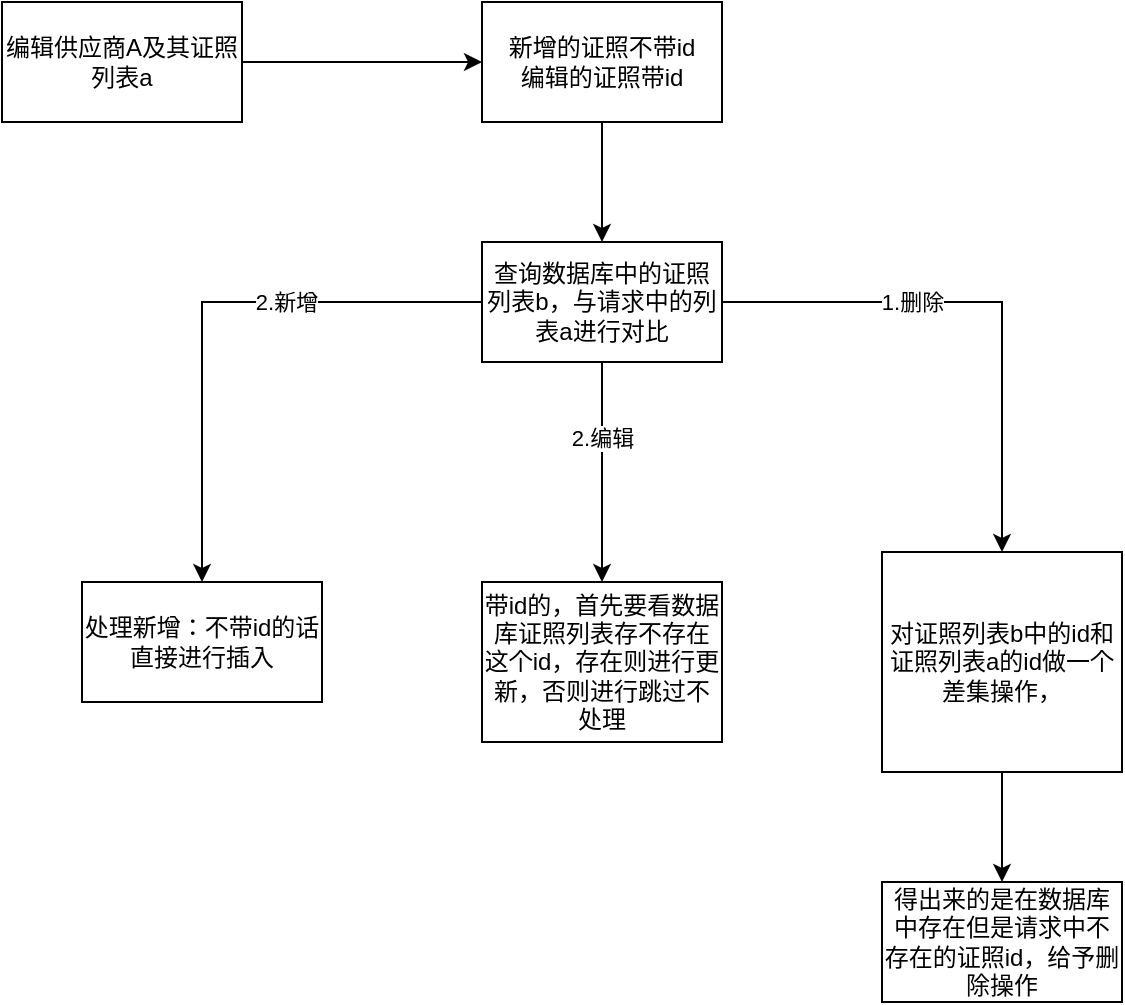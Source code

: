 <mxfile version="14.7.3" type="github">
  <diagram id="MuM2rcwB8WFEZpYfHEtL" name="Page-1">
    <mxGraphModel dx="1422" dy="762" grid="1" gridSize="10" guides="1" tooltips="1" connect="1" arrows="1" fold="1" page="1" pageScale="1" pageWidth="827" pageHeight="1169" math="0" shadow="0">
      <root>
        <mxCell id="0" />
        <mxCell id="1" parent="0" />
        <mxCell id="w8g7JoXlEAFD24_Oq2-e-3" style="edgeStyle=orthogonalEdgeStyle;rounded=0;orthogonalLoop=1;jettySize=auto;html=1;entryX=0;entryY=0.5;entryDx=0;entryDy=0;" edge="1" parent="1" source="w8g7JoXlEAFD24_Oq2-e-1" target="w8g7JoXlEAFD24_Oq2-e-2">
          <mxGeometry relative="1" as="geometry" />
        </mxCell>
        <mxCell id="w8g7JoXlEAFD24_Oq2-e-1" value="编辑供应商A及其证照列表a" style="rounded=0;whiteSpace=wrap;html=1;" vertex="1" parent="1">
          <mxGeometry x="120" y="80" width="120" height="60" as="geometry" />
        </mxCell>
        <mxCell id="w8g7JoXlEAFD24_Oq2-e-5" style="edgeStyle=orthogonalEdgeStyle;rounded=0;orthogonalLoop=1;jettySize=auto;html=1;entryX=0.5;entryY=0;entryDx=0;entryDy=0;" edge="1" parent="1" source="w8g7JoXlEAFD24_Oq2-e-2" target="w8g7JoXlEAFD24_Oq2-e-4">
          <mxGeometry relative="1" as="geometry" />
        </mxCell>
        <mxCell id="w8g7JoXlEAFD24_Oq2-e-2" value="新增的证照不带id&lt;br&gt;编辑的证照带id&lt;br&gt;" style="rounded=0;whiteSpace=wrap;html=1;" vertex="1" parent="1">
          <mxGeometry x="360" y="80" width="120" height="60" as="geometry" />
        </mxCell>
        <mxCell id="w8g7JoXlEAFD24_Oq2-e-6" style="edgeStyle=orthogonalEdgeStyle;rounded=0;orthogonalLoop=1;jettySize=auto;html=1;" edge="1" parent="1" source="w8g7JoXlEAFD24_Oq2-e-4" target="w8g7JoXlEAFD24_Oq2-e-7">
          <mxGeometry relative="1" as="geometry">
            <mxPoint x="270" y="330" as="targetPoint" />
          </mxGeometry>
        </mxCell>
        <mxCell id="w8g7JoXlEAFD24_Oq2-e-20" value="2.新增" style="edgeLabel;html=1;align=center;verticalAlign=middle;resizable=0;points=[];" vertex="1" connectable="0" parent="w8g7JoXlEAFD24_Oq2-e-6">
          <mxGeometry x="-0.3" relative="1" as="geometry">
            <mxPoint as="offset" />
          </mxGeometry>
        </mxCell>
        <mxCell id="w8g7JoXlEAFD24_Oq2-e-8" style="edgeStyle=orthogonalEdgeStyle;rounded=0;orthogonalLoop=1;jettySize=auto;html=1;" edge="1" parent="1" source="w8g7JoXlEAFD24_Oq2-e-4" target="w8g7JoXlEAFD24_Oq2-e-9">
          <mxGeometry relative="1" as="geometry">
            <mxPoint x="420" y="400" as="targetPoint" />
          </mxGeometry>
        </mxCell>
        <mxCell id="w8g7JoXlEAFD24_Oq2-e-21" value="2.编辑" style="edgeLabel;html=1;align=center;verticalAlign=middle;resizable=0;points=[];" vertex="1" connectable="0" parent="w8g7JoXlEAFD24_Oq2-e-8">
          <mxGeometry x="-0.309" relative="1" as="geometry">
            <mxPoint as="offset" />
          </mxGeometry>
        </mxCell>
        <mxCell id="w8g7JoXlEAFD24_Oq2-e-18" style="edgeStyle=orthogonalEdgeStyle;rounded=0;orthogonalLoop=1;jettySize=auto;html=1;entryX=0.5;entryY=0;entryDx=0;entryDy=0;" edge="1" parent="1" source="w8g7JoXlEAFD24_Oq2-e-4" target="w8g7JoXlEAFD24_Oq2-e-10">
          <mxGeometry relative="1" as="geometry" />
        </mxCell>
        <mxCell id="w8g7JoXlEAFD24_Oq2-e-19" value="1.删除" style="edgeLabel;html=1;align=center;verticalAlign=middle;resizable=0;points=[];" vertex="1" connectable="0" parent="w8g7JoXlEAFD24_Oq2-e-18">
          <mxGeometry x="-0.283" relative="1" as="geometry">
            <mxPoint as="offset" />
          </mxGeometry>
        </mxCell>
        <mxCell id="w8g7JoXlEAFD24_Oq2-e-4" value="查询数据库中的证照列表b，与请求中的列表a进行对比" style="rounded=0;whiteSpace=wrap;html=1;" vertex="1" parent="1">
          <mxGeometry x="360" y="200" width="120" height="60" as="geometry" />
        </mxCell>
        <mxCell id="w8g7JoXlEAFD24_Oq2-e-7" value="处理新增：不带id的话直接进行插入" style="rounded=0;whiteSpace=wrap;html=1;" vertex="1" parent="1">
          <mxGeometry x="160" y="370" width="120" height="60" as="geometry" />
        </mxCell>
        <mxCell id="w8g7JoXlEAFD24_Oq2-e-9" value="带id的，首先要看数据库证照列表存不存在这个id，存在则进行更新，否则进行跳过不处理" style="rounded=0;whiteSpace=wrap;html=1;" vertex="1" parent="1">
          <mxGeometry x="360" y="370" width="120" height="80" as="geometry" />
        </mxCell>
        <mxCell id="w8g7JoXlEAFD24_Oq2-e-12" style="edgeStyle=orthogonalEdgeStyle;rounded=0;orthogonalLoop=1;jettySize=auto;html=1;entryX=0.5;entryY=0;entryDx=0;entryDy=0;" edge="1" parent="1" source="w8g7JoXlEAFD24_Oq2-e-10" target="w8g7JoXlEAFD24_Oq2-e-11">
          <mxGeometry relative="1" as="geometry" />
        </mxCell>
        <mxCell id="w8g7JoXlEAFD24_Oq2-e-10" value="对证照列表b中的id和证照列表a的id做一个差集操作，" style="rounded=0;whiteSpace=wrap;html=1;" vertex="1" parent="1">
          <mxGeometry x="560" y="355" width="120" height="110" as="geometry" />
        </mxCell>
        <mxCell id="w8g7JoXlEAFD24_Oq2-e-11" value="&lt;span&gt;得出来的是在数据库中存在但是请求中不存在的证照id，给予删除操作&lt;/span&gt;" style="rounded=0;whiteSpace=wrap;html=1;" vertex="1" parent="1">
          <mxGeometry x="560" y="520" width="120" height="60" as="geometry" />
        </mxCell>
      </root>
    </mxGraphModel>
  </diagram>
</mxfile>
